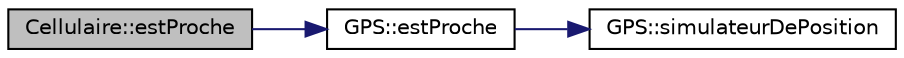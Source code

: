 digraph "Cellulaire::estProche"
{
  bgcolor="transparent";
  edge [fontname="Helvetica",fontsize="10",labelfontname="Helvetica",labelfontsize="10"];
  node [fontname="Helvetica",fontsize="10",shape=record];
  rankdir="LR";
  Node1 [label="Cellulaire::estProche",height=0.2,width=0.4,color="black", fillcolor="grey75", style="filled", fontcolor="black"];
  Node1 -> Node2 [color="midnightblue",fontsize="10",style="solid",fontname="Helvetica"];
  Node2 [label="GPS::estProche",height=0.2,width=0.4,color="black",URL="$class_g_p_s.html#acb33cb9feb5cdc3e12c8c6ffdce2a3ed",tooltip="Évalue si le GPS est proche d&#39;une position. La notion de proximité est définie par une la variable co..."];
  Node2 -> Node3 [color="midnightblue",fontsize="10",style="solid",fontname="Helvetica"];
  Node3 [label="GPS::simulateurDePosition",height=0.2,width=0.4,color="black",URL="$class_g_p_s.html#ac632b70697137886b8fcb60780bb5cf1",tooltip="Permet de simuler le déplacement du GPS dans le temps et dans l&#39;espace. Cette méthode est appelée par..."];
}
